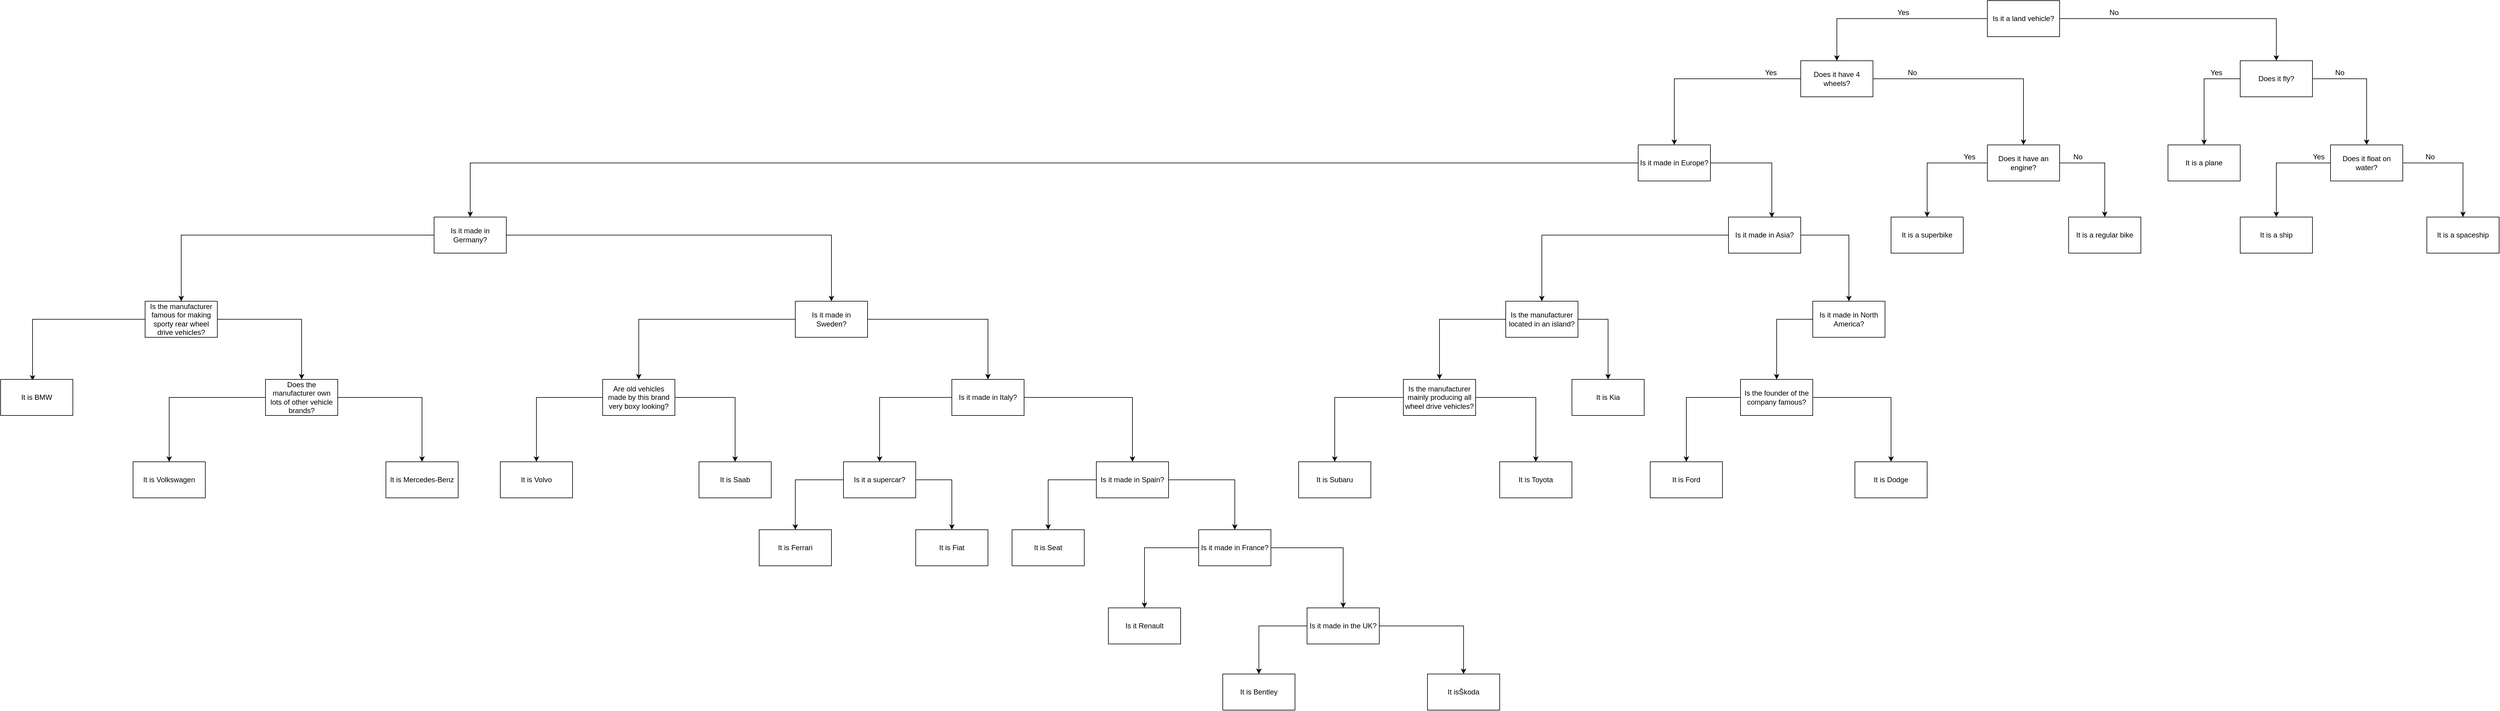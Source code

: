 <mxfile version="14.3.0" type="github">
  <diagram id="v0tCK7hvLTf_ZGROnLf3" name="Page-1">
    <mxGraphModel dx="10380" dy="3743" grid="1" gridSize="10" guides="1" tooltips="1" connect="1" arrows="1" fold="1" page="1" pageScale="1" pageWidth="1169" pageHeight="1654" math="0" shadow="0">
      <root>
        <mxCell id="0" />
        <mxCell id="1" parent="0" />
        <mxCell id="d1zsz3syYBLmQ0Gh38gO-14" style="edgeStyle=orthogonalEdgeStyle;rounded=0;orthogonalLoop=1;jettySize=auto;html=1;exitX=0;exitY=0.5;exitDx=0;exitDy=0;" edge="1" parent="1" source="d1zsz3syYBLmQ0Gh38gO-1" target="d1zsz3syYBLmQ0Gh38gO-4">
          <mxGeometry relative="1" as="geometry">
            <Array as="points">
              <mxPoint x="250" y="90" />
            </Array>
          </mxGeometry>
        </mxCell>
        <mxCell id="d1zsz3syYBLmQ0Gh38gO-15" style="edgeStyle=orthogonalEdgeStyle;rounded=0;orthogonalLoop=1;jettySize=auto;html=1;entryX=0.5;entryY=0;entryDx=0;entryDy=0;" edge="1" parent="1" source="d1zsz3syYBLmQ0Gh38gO-1" target="d1zsz3syYBLmQ0Gh38gO-5">
          <mxGeometry relative="1" as="geometry" />
        </mxCell>
        <mxCell id="d1zsz3syYBLmQ0Gh38gO-1" value="Is it a land vehicle?" style="rounded=0;whiteSpace=wrap;html=1;" vertex="1" parent="1">
          <mxGeometry x="500" y="60" width="120" height="60" as="geometry" />
        </mxCell>
        <mxCell id="d1zsz3syYBLmQ0Gh38gO-3" value="&lt;div&gt;Is it a car?&lt;/div&gt;" style="rounded=0;whiteSpace=wrap;html=1;" vertex="1" parent="1">
          <mxGeometry x="190" y="160" width="120" height="60" as="geometry" />
        </mxCell>
        <mxCell id="d1zsz3syYBLmQ0Gh38gO-27" style="edgeStyle=orthogonalEdgeStyle;rounded=0;orthogonalLoop=1;jettySize=auto;html=1;" edge="1" parent="1" source="d1zsz3syYBLmQ0Gh38gO-4" target="d1zsz3syYBLmQ0Gh38gO-26">
          <mxGeometry relative="1" as="geometry" />
        </mxCell>
        <mxCell id="d1zsz3syYBLmQ0Gh38gO-36" style="edgeStyle=orthogonalEdgeStyle;rounded=0;orthogonalLoop=1;jettySize=auto;html=1;" edge="1" parent="1" source="d1zsz3syYBLmQ0Gh38gO-4" target="d1zsz3syYBLmQ0Gh38gO-32">
          <mxGeometry relative="1" as="geometry" />
        </mxCell>
        <mxCell id="d1zsz3syYBLmQ0Gh38gO-4" value="&lt;div&gt;Does it have 4 wheels?&lt;/div&gt;" style="rounded=0;whiteSpace=wrap;html=1;" vertex="1" parent="1">
          <mxGeometry x="190" y="160" width="120" height="60" as="geometry" />
        </mxCell>
        <mxCell id="d1zsz3syYBLmQ0Gh38gO-16" style="edgeStyle=orthogonalEdgeStyle;rounded=0;orthogonalLoop=1;jettySize=auto;html=1;entryX=0.5;entryY=0;entryDx=0;entryDy=0;" edge="1" parent="1" source="d1zsz3syYBLmQ0Gh38gO-5" target="d1zsz3syYBLmQ0Gh38gO-6">
          <mxGeometry relative="1" as="geometry">
            <Array as="points">
              <mxPoint x="860" y="190" />
            </Array>
          </mxGeometry>
        </mxCell>
        <mxCell id="d1zsz3syYBLmQ0Gh38gO-17" style="edgeStyle=orthogonalEdgeStyle;rounded=0;orthogonalLoop=1;jettySize=auto;html=1;" edge="1" parent="1" source="d1zsz3syYBLmQ0Gh38gO-5" target="d1zsz3syYBLmQ0Gh38gO-7">
          <mxGeometry relative="1" as="geometry" />
        </mxCell>
        <mxCell id="d1zsz3syYBLmQ0Gh38gO-5" value="&lt;div&gt;Does it fly?&lt;br&gt;&lt;/div&gt;" style="rounded=0;whiteSpace=wrap;html=1;" vertex="1" parent="1">
          <mxGeometry x="920" y="160" width="120" height="60" as="geometry" />
        </mxCell>
        <mxCell id="d1zsz3syYBLmQ0Gh38gO-6" value="&lt;div&gt;It is a plane&lt;/div&gt;" style="rounded=0;whiteSpace=wrap;html=1;" vertex="1" parent="1">
          <mxGeometry x="800" y="300" width="120" height="60" as="geometry" />
        </mxCell>
        <mxCell id="d1zsz3syYBLmQ0Gh38gO-18" style="edgeStyle=orthogonalEdgeStyle;rounded=0;orthogonalLoop=1;jettySize=auto;html=1;entryX=0.5;entryY=0;entryDx=0;entryDy=0;" edge="1" parent="1" source="d1zsz3syYBLmQ0Gh38gO-7" target="d1zsz3syYBLmQ0Gh38gO-8">
          <mxGeometry relative="1" as="geometry">
            <Array as="points">
              <mxPoint x="980" y="330" />
            </Array>
          </mxGeometry>
        </mxCell>
        <mxCell id="d1zsz3syYBLmQ0Gh38gO-19" style="edgeStyle=orthogonalEdgeStyle;rounded=0;orthogonalLoop=1;jettySize=auto;html=1;entryX=0.5;entryY=0;entryDx=0;entryDy=0;" edge="1" parent="1" source="d1zsz3syYBLmQ0Gh38gO-7" target="d1zsz3syYBLmQ0Gh38gO-9">
          <mxGeometry relative="1" as="geometry" />
        </mxCell>
        <mxCell id="d1zsz3syYBLmQ0Gh38gO-7" value="&lt;div&gt;Does it float on water?&lt;/div&gt;" style="rounded=0;whiteSpace=wrap;html=1;" vertex="1" parent="1">
          <mxGeometry x="1070" y="300" width="120" height="60" as="geometry" />
        </mxCell>
        <mxCell id="d1zsz3syYBLmQ0Gh38gO-8" value="It is a ship" style="rounded=0;whiteSpace=wrap;html=1;" vertex="1" parent="1">
          <mxGeometry x="920" y="420" width="120" height="60" as="geometry" />
        </mxCell>
        <mxCell id="d1zsz3syYBLmQ0Gh38gO-9" value="It is a spaceship" style="rounded=0;whiteSpace=wrap;html=1;" vertex="1" parent="1">
          <mxGeometry x="1230" y="420" width="120" height="60" as="geometry" />
        </mxCell>
        <mxCell id="d1zsz3syYBLmQ0Gh38gO-20" value="Yes" style="text;html=1;align=center;verticalAlign=middle;resizable=0;points=[];autosize=1;" vertex="1" parent="1">
          <mxGeometry x="340" y="70" width="40" height="20" as="geometry" />
        </mxCell>
        <mxCell id="d1zsz3syYBLmQ0Gh38gO-21" value="Yes" style="text;html=1;align=center;verticalAlign=middle;resizable=0;points=[];autosize=1;" vertex="1" parent="1">
          <mxGeometry x="860" y="170" width="40" height="20" as="geometry" />
        </mxCell>
        <mxCell id="d1zsz3syYBLmQ0Gh38gO-22" value="Yes" style="text;html=1;align=center;verticalAlign=middle;resizable=0;points=[];autosize=1;" vertex="1" parent="1">
          <mxGeometry x="1030" y="310" width="40" height="20" as="geometry" />
        </mxCell>
        <mxCell id="d1zsz3syYBLmQ0Gh38gO-23" value="No" style="text;html=1;align=center;verticalAlign=middle;resizable=0;points=[];autosize=1;" vertex="1" parent="1">
          <mxGeometry x="695" y="70" width="30" height="20" as="geometry" />
        </mxCell>
        <mxCell id="d1zsz3syYBLmQ0Gh38gO-24" value="No" style="text;html=1;align=center;verticalAlign=middle;resizable=0;points=[];autosize=1;" vertex="1" parent="1">
          <mxGeometry x="1070" y="170" width="30" height="20" as="geometry" />
        </mxCell>
        <mxCell id="d1zsz3syYBLmQ0Gh38gO-25" value="No" style="text;html=1;align=center;verticalAlign=middle;resizable=0;points=[];autosize=1;" vertex="1" parent="1">
          <mxGeometry x="1220" y="310" width="30" height="20" as="geometry" />
        </mxCell>
        <mxCell id="d1zsz3syYBLmQ0Gh38gO-30" style="edgeStyle=orthogonalEdgeStyle;rounded=0;orthogonalLoop=1;jettySize=auto;html=1;entryX=0.5;entryY=0;entryDx=0;entryDy=0;" edge="1" parent="1" source="d1zsz3syYBLmQ0Gh38gO-26" target="d1zsz3syYBLmQ0Gh38gO-28">
          <mxGeometry relative="1" as="geometry" />
        </mxCell>
        <mxCell id="d1zsz3syYBLmQ0Gh38gO-31" style="edgeStyle=orthogonalEdgeStyle;rounded=0;orthogonalLoop=1;jettySize=auto;html=1;" edge="1" parent="1" source="d1zsz3syYBLmQ0Gh38gO-26" target="d1zsz3syYBLmQ0Gh38gO-29">
          <mxGeometry relative="1" as="geometry" />
        </mxCell>
        <mxCell id="d1zsz3syYBLmQ0Gh38gO-26" value="Does it have an engine?" style="rounded=0;whiteSpace=wrap;html=1;" vertex="1" parent="1">
          <mxGeometry x="500" y="300" width="120" height="60" as="geometry" />
        </mxCell>
        <mxCell id="d1zsz3syYBLmQ0Gh38gO-28" value="&lt;div&gt;It is a superbike&lt;br&gt;&lt;/div&gt;" style="rounded=0;whiteSpace=wrap;html=1;" vertex="1" parent="1">
          <mxGeometry x="340" y="420" width="120" height="60" as="geometry" />
        </mxCell>
        <mxCell id="d1zsz3syYBLmQ0Gh38gO-29" value="It is a regular bike" style="rounded=0;whiteSpace=wrap;html=1;" vertex="1" parent="1">
          <mxGeometry x="635" y="420" width="120" height="60" as="geometry" />
        </mxCell>
        <mxCell id="d1zsz3syYBLmQ0Gh38gO-40" style="edgeStyle=orthogonalEdgeStyle;rounded=0;orthogonalLoop=1;jettySize=auto;html=1;entryX=0.6;entryY=0.017;entryDx=0;entryDy=0;entryPerimeter=0;" edge="1" parent="1" source="d1zsz3syYBLmQ0Gh38gO-32" target="d1zsz3syYBLmQ0Gh38gO-39">
          <mxGeometry relative="1" as="geometry">
            <Array as="points">
              <mxPoint x="142" y="330" />
            </Array>
          </mxGeometry>
        </mxCell>
        <mxCell id="d1zsz3syYBLmQ0Gh38gO-41" style="edgeStyle=orthogonalEdgeStyle;rounded=0;orthogonalLoop=1;jettySize=auto;html=1;entryX=0.5;entryY=0;entryDx=0;entryDy=0;" edge="1" parent="1" source="d1zsz3syYBLmQ0Gh38gO-32" target="d1zsz3syYBLmQ0Gh38gO-38">
          <mxGeometry relative="1" as="geometry" />
        </mxCell>
        <mxCell id="d1zsz3syYBLmQ0Gh38gO-32" value="Is it made in Europe?" style="rounded=0;whiteSpace=wrap;html=1;" vertex="1" parent="1">
          <mxGeometry x="-80" y="300" width="120" height="60" as="geometry" />
        </mxCell>
        <mxCell id="d1zsz3syYBLmQ0Gh38gO-33" value="No" style="text;html=1;align=center;verticalAlign=middle;resizable=0;points=[];autosize=1;" vertex="1" parent="1">
          <mxGeometry x="360" y="170" width="30" height="20" as="geometry" />
        </mxCell>
        <mxCell id="d1zsz3syYBLmQ0Gh38gO-34" value="No" style="text;html=1;align=center;verticalAlign=middle;resizable=0;points=[];autosize=1;" vertex="1" parent="1">
          <mxGeometry x="635" y="310" width="30" height="20" as="geometry" />
        </mxCell>
        <mxCell id="d1zsz3syYBLmQ0Gh38gO-35" value="Yes" style="text;html=1;align=center;verticalAlign=middle;resizable=0;points=[];autosize=1;" vertex="1" parent="1">
          <mxGeometry x="450" y="310" width="40" height="20" as="geometry" />
        </mxCell>
        <mxCell id="d1zsz3syYBLmQ0Gh38gO-37" value="Yes" style="text;html=1;align=center;verticalAlign=middle;resizable=0;points=[];autosize=1;" vertex="1" parent="1">
          <mxGeometry x="120" y="170" width="40" height="20" as="geometry" />
        </mxCell>
        <mxCell id="d1zsz3syYBLmQ0Gh38gO-63" style="edgeStyle=orthogonalEdgeStyle;rounded=0;orthogonalLoop=1;jettySize=auto;html=1;entryX=0.5;entryY=0;entryDx=0;entryDy=0;" edge="1" parent="1" source="d1zsz3syYBLmQ0Gh38gO-38" target="d1zsz3syYBLmQ0Gh38gO-62">
          <mxGeometry relative="1" as="geometry" />
        </mxCell>
        <mxCell id="d1zsz3syYBLmQ0Gh38gO-74" style="edgeStyle=orthogonalEdgeStyle;rounded=0;orthogonalLoop=1;jettySize=auto;html=1;" edge="1" parent="1" source="d1zsz3syYBLmQ0Gh38gO-38" target="d1zsz3syYBLmQ0Gh38gO-73">
          <mxGeometry relative="1" as="geometry" />
        </mxCell>
        <mxCell id="d1zsz3syYBLmQ0Gh38gO-38" value="Is it made in Germany?" style="rounded=0;whiteSpace=wrap;html=1;" vertex="1" parent="1">
          <mxGeometry x="-2080" y="420" width="120" height="60" as="geometry" />
        </mxCell>
        <mxCell id="d1zsz3syYBLmQ0Gh38gO-43" style="edgeStyle=orthogonalEdgeStyle;rounded=0;orthogonalLoop=1;jettySize=auto;html=1;" edge="1" parent="1" source="d1zsz3syYBLmQ0Gh38gO-39" target="d1zsz3syYBLmQ0Gh38gO-42">
          <mxGeometry relative="1" as="geometry" />
        </mxCell>
        <mxCell id="d1zsz3syYBLmQ0Gh38gO-45" style="edgeStyle=orthogonalEdgeStyle;rounded=0;orthogonalLoop=1;jettySize=auto;html=1;" edge="1" parent="1" source="d1zsz3syYBLmQ0Gh38gO-39" target="d1zsz3syYBLmQ0Gh38gO-44">
          <mxGeometry relative="1" as="geometry" />
        </mxCell>
        <mxCell id="d1zsz3syYBLmQ0Gh38gO-39" value="Is it made in Asia?" style="rounded=0;whiteSpace=wrap;html=1;" vertex="1" parent="1">
          <mxGeometry x="70" y="420" width="120" height="60" as="geometry" />
        </mxCell>
        <mxCell id="d1zsz3syYBLmQ0Gh38gO-48" style="edgeStyle=orthogonalEdgeStyle;rounded=0;orthogonalLoop=1;jettySize=auto;html=1;" edge="1" parent="1" source="d1zsz3syYBLmQ0Gh38gO-42" target="d1zsz3syYBLmQ0Gh38gO-46">
          <mxGeometry relative="1" as="geometry">
            <Array as="points">
              <mxPoint x="150" y="590" />
            </Array>
          </mxGeometry>
        </mxCell>
        <mxCell id="d1zsz3syYBLmQ0Gh38gO-42" value="Is it made in North America?" style="rounded=0;whiteSpace=wrap;html=1;" vertex="1" parent="1">
          <mxGeometry x="210" y="560" width="120" height="60" as="geometry" />
        </mxCell>
        <mxCell id="d1zsz3syYBLmQ0Gh38gO-53" style="edgeStyle=orthogonalEdgeStyle;rounded=0;orthogonalLoop=1;jettySize=auto;html=1;entryX=0.5;entryY=0;entryDx=0;entryDy=0;" edge="1" parent="1" source="d1zsz3syYBLmQ0Gh38gO-44" target="d1zsz3syYBLmQ0Gh38gO-52">
          <mxGeometry relative="1" as="geometry">
            <Array as="points">
              <mxPoint x="-130" y="590" />
            </Array>
          </mxGeometry>
        </mxCell>
        <mxCell id="d1zsz3syYBLmQ0Gh38gO-55" style="edgeStyle=orthogonalEdgeStyle;rounded=0;orthogonalLoop=1;jettySize=auto;html=1;" edge="1" parent="1" source="d1zsz3syYBLmQ0Gh38gO-44" target="d1zsz3syYBLmQ0Gh38gO-54">
          <mxGeometry relative="1" as="geometry" />
        </mxCell>
        <mxCell id="d1zsz3syYBLmQ0Gh38gO-44" value="Is the manufacturer located in an island?" style="rounded=0;whiteSpace=wrap;html=1;" vertex="1" parent="1">
          <mxGeometry x="-300" y="560" width="120" height="60" as="geometry" />
        </mxCell>
        <mxCell id="d1zsz3syYBLmQ0Gh38gO-49" style="edgeStyle=orthogonalEdgeStyle;rounded=0;orthogonalLoop=1;jettySize=auto;html=1;entryX=0.5;entryY=0;entryDx=0;entryDy=0;" edge="1" parent="1" source="d1zsz3syYBLmQ0Gh38gO-46" target="d1zsz3syYBLmQ0Gh38gO-47">
          <mxGeometry relative="1" as="geometry" />
        </mxCell>
        <mxCell id="d1zsz3syYBLmQ0Gh38gO-51" style="edgeStyle=orthogonalEdgeStyle;rounded=0;orthogonalLoop=1;jettySize=auto;html=1;entryX=0.5;entryY=0;entryDx=0;entryDy=0;" edge="1" parent="1" source="d1zsz3syYBLmQ0Gh38gO-46" target="d1zsz3syYBLmQ0Gh38gO-50">
          <mxGeometry relative="1" as="geometry" />
        </mxCell>
        <mxCell id="d1zsz3syYBLmQ0Gh38gO-46" value="Is the founder of the company famous?" style="rounded=0;whiteSpace=wrap;html=1;" vertex="1" parent="1">
          <mxGeometry x="90" y="690" width="120" height="60" as="geometry" />
        </mxCell>
        <mxCell id="d1zsz3syYBLmQ0Gh38gO-47" value="It is Ford" style="rounded=0;whiteSpace=wrap;html=1;" vertex="1" parent="1">
          <mxGeometry x="-60" y="827" width="120" height="60" as="geometry" />
        </mxCell>
        <mxCell id="d1zsz3syYBLmQ0Gh38gO-50" value="It is Dodge" style="rounded=0;whiteSpace=wrap;html=1;" vertex="1" parent="1">
          <mxGeometry x="280" y="827" width="120" height="60" as="geometry" />
        </mxCell>
        <mxCell id="d1zsz3syYBLmQ0Gh38gO-52" value="It is Kia" style="rounded=0;whiteSpace=wrap;html=1;" vertex="1" parent="1">
          <mxGeometry x="-190" y="690" width="120" height="60" as="geometry" />
        </mxCell>
        <mxCell id="d1zsz3syYBLmQ0Gh38gO-59" style="edgeStyle=orthogonalEdgeStyle;rounded=0;orthogonalLoop=1;jettySize=auto;html=1;" edge="1" parent="1" source="d1zsz3syYBLmQ0Gh38gO-54" target="d1zsz3syYBLmQ0Gh38gO-58">
          <mxGeometry relative="1" as="geometry" />
        </mxCell>
        <mxCell id="d1zsz3syYBLmQ0Gh38gO-60" style="edgeStyle=orthogonalEdgeStyle;rounded=0;orthogonalLoop=1;jettySize=auto;html=1;" edge="1" parent="1" source="d1zsz3syYBLmQ0Gh38gO-54" target="d1zsz3syYBLmQ0Gh38gO-57">
          <mxGeometry relative="1" as="geometry" />
        </mxCell>
        <mxCell id="d1zsz3syYBLmQ0Gh38gO-54" value="Is the manufacturer mainly producing all wheel drive vehicles?" style="rounded=0;whiteSpace=wrap;html=1;" vertex="1" parent="1">
          <mxGeometry x="-470" y="690" width="120" height="60" as="geometry" />
        </mxCell>
        <mxCell id="d1zsz3syYBLmQ0Gh38gO-57" value="&lt;div&gt;It is Subaru&lt;/div&gt;" style="rounded=0;whiteSpace=wrap;html=1;" vertex="1" parent="1">
          <mxGeometry x="-644" y="827" width="120" height="60" as="geometry" />
        </mxCell>
        <mxCell id="d1zsz3syYBLmQ0Gh38gO-58" value="It is Toyota" style="rounded=0;whiteSpace=wrap;html=1;" vertex="1" parent="1">
          <mxGeometry x="-310" y="827" width="120" height="60" as="geometry" />
        </mxCell>
        <mxCell id="d1zsz3syYBLmQ0Gh38gO-65" style="edgeStyle=orthogonalEdgeStyle;rounded=0;orthogonalLoop=1;jettySize=auto;html=1;entryX=0.442;entryY=0.033;entryDx=0;entryDy=0;entryPerimeter=0;" edge="1" parent="1" source="d1zsz3syYBLmQ0Gh38gO-62" target="d1zsz3syYBLmQ0Gh38gO-64">
          <mxGeometry relative="1" as="geometry" />
        </mxCell>
        <mxCell id="d1zsz3syYBLmQ0Gh38gO-68" style="edgeStyle=orthogonalEdgeStyle;rounded=0;orthogonalLoop=1;jettySize=auto;html=1;" edge="1" parent="1" source="d1zsz3syYBLmQ0Gh38gO-62" target="d1zsz3syYBLmQ0Gh38gO-66">
          <mxGeometry relative="1" as="geometry" />
        </mxCell>
        <mxCell id="d1zsz3syYBLmQ0Gh38gO-62" value="&lt;div&gt;Is the manufacturer famous for making sporty rear wheel drive vehicles?&lt;/div&gt;" style="rounded=0;whiteSpace=wrap;html=1;" vertex="1" parent="1">
          <mxGeometry x="-2560" y="560" width="120" height="60" as="geometry" />
        </mxCell>
        <mxCell id="d1zsz3syYBLmQ0Gh38gO-64" value="It is BMW" style="rounded=0;whiteSpace=wrap;html=1;" vertex="1" parent="1">
          <mxGeometry x="-2800" y="690" width="120" height="60" as="geometry" />
        </mxCell>
        <mxCell id="d1zsz3syYBLmQ0Gh38gO-71" style="edgeStyle=orthogonalEdgeStyle;rounded=0;orthogonalLoop=1;jettySize=auto;html=1;" edge="1" parent="1" source="d1zsz3syYBLmQ0Gh38gO-66" target="d1zsz3syYBLmQ0Gh38gO-69">
          <mxGeometry relative="1" as="geometry" />
        </mxCell>
        <mxCell id="d1zsz3syYBLmQ0Gh38gO-72" style="edgeStyle=orthogonalEdgeStyle;rounded=0;orthogonalLoop=1;jettySize=auto;html=1;" edge="1" parent="1" source="d1zsz3syYBLmQ0Gh38gO-66" target="d1zsz3syYBLmQ0Gh38gO-70">
          <mxGeometry relative="1" as="geometry" />
        </mxCell>
        <mxCell id="d1zsz3syYBLmQ0Gh38gO-66" value="Does the manufacturer own lots of other vehicle brands?" style="rounded=0;whiteSpace=wrap;html=1;" vertex="1" parent="1">
          <mxGeometry x="-2360" y="690" width="120" height="60" as="geometry" />
        </mxCell>
        <mxCell id="d1zsz3syYBLmQ0Gh38gO-69" value="It is Volkswagen" style="rounded=0;whiteSpace=wrap;html=1;" vertex="1" parent="1">
          <mxGeometry x="-2580" y="827" width="120" height="60" as="geometry" />
        </mxCell>
        <mxCell id="d1zsz3syYBLmQ0Gh38gO-70" value="It is Mercedes-Benz" style="rounded=0;whiteSpace=wrap;html=1;" vertex="1" parent="1">
          <mxGeometry x="-2160" y="827" width="120" height="60" as="geometry" />
        </mxCell>
        <mxCell id="d1zsz3syYBLmQ0Gh38gO-76" style="edgeStyle=orthogonalEdgeStyle;rounded=0;orthogonalLoop=1;jettySize=auto;html=1;" edge="1" parent="1" source="d1zsz3syYBLmQ0Gh38gO-73" target="d1zsz3syYBLmQ0Gh38gO-75">
          <mxGeometry relative="1" as="geometry" />
        </mxCell>
        <mxCell id="d1zsz3syYBLmQ0Gh38gO-82" style="edgeStyle=orthogonalEdgeStyle;rounded=0;orthogonalLoop=1;jettySize=auto;html=1;" edge="1" parent="1" source="d1zsz3syYBLmQ0Gh38gO-73" target="d1zsz3syYBLmQ0Gh38gO-81">
          <mxGeometry relative="1" as="geometry" />
        </mxCell>
        <mxCell id="d1zsz3syYBLmQ0Gh38gO-73" value="Is it made in Sweden?" style="rounded=0;whiteSpace=wrap;html=1;" vertex="1" parent="1">
          <mxGeometry x="-1480" y="560" width="120" height="60" as="geometry" />
        </mxCell>
        <mxCell id="d1zsz3syYBLmQ0Gh38gO-78" style="edgeStyle=orthogonalEdgeStyle;rounded=0;orthogonalLoop=1;jettySize=auto;html=1;" edge="1" parent="1" source="d1zsz3syYBLmQ0Gh38gO-75" target="d1zsz3syYBLmQ0Gh38gO-77">
          <mxGeometry relative="1" as="geometry" />
        </mxCell>
        <mxCell id="d1zsz3syYBLmQ0Gh38gO-80" style="edgeStyle=orthogonalEdgeStyle;rounded=0;orthogonalLoop=1;jettySize=auto;html=1;" edge="1" parent="1" source="d1zsz3syYBLmQ0Gh38gO-75" target="d1zsz3syYBLmQ0Gh38gO-79">
          <mxGeometry relative="1" as="geometry" />
        </mxCell>
        <mxCell id="d1zsz3syYBLmQ0Gh38gO-75" value="Are old vehicles made by this brand very boxy looking?" style="rounded=0;whiteSpace=wrap;html=1;" vertex="1" parent="1">
          <mxGeometry x="-1800" y="690" width="120" height="60" as="geometry" />
        </mxCell>
        <mxCell id="d1zsz3syYBLmQ0Gh38gO-77" value="It is Volvo" style="rounded=0;whiteSpace=wrap;html=1;" vertex="1" parent="1">
          <mxGeometry x="-1970" y="827" width="120" height="60" as="geometry" />
        </mxCell>
        <mxCell id="d1zsz3syYBLmQ0Gh38gO-79" value="It is Saab" style="rounded=0;whiteSpace=wrap;html=1;" vertex="1" parent="1">
          <mxGeometry x="-1640" y="827" width="120" height="60" as="geometry" />
        </mxCell>
        <mxCell id="d1zsz3syYBLmQ0Gh38gO-84" style="edgeStyle=orthogonalEdgeStyle;rounded=0;orthogonalLoop=1;jettySize=auto;html=1;entryX=0.5;entryY=0;entryDx=0;entryDy=0;" edge="1" parent="1" source="d1zsz3syYBLmQ0Gh38gO-81" target="d1zsz3syYBLmQ0Gh38gO-83">
          <mxGeometry relative="1" as="geometry" />
        </mxCell>
        <mxCell id="d1zsz3syYBLmQ0Gh38gO-87" style="edgeStyle=orthogonalEdgeStyle;rounded=0;orthogonalLoop=1;jettySize=auto;html=1;" edge="1" parent="1" source="d1zsz3syYBLmQ0Gh38gO-81" target="d1zsz3syYBLmQ0Gh38gO-86">
          <mxGeometry relative="1" as="geometry" />
        </mxCell>
        <mxCell id="d1zsz3syYBLmQ0Gh38gO-81" value="Is it made in Italy?" style="rounded=0;whiteSpace=wrap;html=1;" vertex="1" parent="1">
          <mxGeometry x="-1220" y="690" width="120" height="60" as="geometry" />
        </mxCell>
        <mxCell id="d1zsz3syYBLmQ0Gh38gO-93" style="edgeStyle=orthogonalEdgeStyle;rounded=0;orthogonalLoop=1;jettySize=auto;html=1;entryX=0.5;entryY=0;entryDx=0;entryDy=0;" edge="1" parent="1" source="d1zsz3syYBLmQ0Gh38gO-83" target="d1zsz3syYBLmQ0Gh38gO-92">
          <mxGeometry relative="1" as="geometry" />
        </mxCell>
        <mxCell id="d1zsz3syYBLmQ0Gh38gO-95" style="edgeStyle=orthogonalEdgeStyle;rounded=0;orthogonalLoop=1;jettySize=auto;html=1;entryX=0.5;entryY=0;entryDx=0;entryDy=0;" edge="1" parent="1" source="d1zsz3syYBLmQ0Gh38gO-83" target="d1zsz3syYBLmQ0Gh38gO-94">
          <mxGeometry relative="1" as="geometry">
            <Array as="points">
              <mxPoint x="-1220" y="857" />
            </Array>
          </mxGeometry>
        </mxCell>
        <mxCell id="d1zsz3syYBLmQ0Gh38gO-83" value="Is it a supercar?" style="rounded=0;whiteSpace=wrap;html=1;" vertex="1" parent="1">
          <mxGeometry x="-1400" y="827" width="120" height="60" as="geometry" />
        </mxCell>
        <mxCell id="d1zsz3syYBLmQ0Gh38gO-89" style="edgeStyle=orthogonalEdgeStyle;rounded=0;orthogonalLoop=1;jettySize=auto;html=1;" edge="1" parent="1" source="d1zsz3syYBLmQ0Gh38gO-86" target="d1zsz3syYBLmQ0Gh38gO-88">
          <mxGeometry relative="1" as="geometry" />
        </mxCell>
        <mxCell id="d1zsz3syYBLmQ0Gh38gO-91" style="edgeStyle=orthogonalEdgeStyle;rounded=0;orthogonalLoop=1;jettySize=auto;html=1;" edge="1" parent="1" source="d1zsz3syYBLmQ0Gh38gO-86" target="d1zsz3syYBLmQ0Gh38gO-90">
          <mxGeometry relative="1" as="geometry" />
        </mxCell>
        <mxCell id="d1zsz3syYBLmQ0Gh38gO-86" value="Is it made in Spain?" style="rounded=0;whiteSpace=wrap;html=1;" vertex="1" parent="1">
          <mxGeometry x="-980" y="827" width="120" height="60" as="geometry" />
        </mxCell>
        <mxCell id="d1zsz3syYBLmQ0Gh38gO-88" value="It is Seat" style="rounded=0;whiteSpace=wrap;html=1;" vertex="1" parent="1">
          <mxGeometry x="-1120" y="940" width="120" height="60" as="geometry" />
        </mxCell>
        <mxCell id="d1zsz3syYBLmQ0Gh38gO-97" style="edgeStyle=orthogonalEdgeStyle;rounded=0;orthogonalLoop=1;jettySize=auto;html=1;entryX=0.5;entryY=0;entryDx=0;entryDy=0;" edge="1" parent="1" source="d1zsz3syYBLmQ0Gh38gO-90" target="d1zsz3syYBLmQ0Gh38gO-96">
          <mxGeometry relative="1" as="geometry" />
        </mxCell>
        <mxCell id="d1zsz3syYBLmQ0Gh38gO-99" style="edgeStyle=orthogonalEdgeStyle;rounded=0;orthogonalLoop=1;jettySize=auto;html=1;entryX=0.5;entryY=0;entryDx=0;entryDy=0;" edge="1" parent="1" source="d1zsz3syYBLmQ0Gh38gO-90" target="d1zsz3syYBLmQ0Gh38gO-98">
          <mxGeometry relative="1" as="geometry" />
        </mxCell>
        <mxCell id="d1zsz3syYBLmQ0Gh38gO-90" value="Is it made in France?" style="rounded=0;whiteSpace=wrap;html=1;" vertex="1" parent="1">
          <mxGeometry x="-810" y="940" width="120" height="60" as="geometry" />
        </mxCell>
        <mxCell id="d1zsz3syYBLmQ0Gh38gO-92" value="It is Ferrari" style="rounded=0;whiteSpace=wrap;html=1;" vertex="1" parent="1">
          <mxGeometry x="-1540" y="940" width="120" height="60" as="geometry" />
        </mxCell>
        <mxCell id="d1zsz3syYBLmQ0Gh38gO-94" value="It is Fiat" style="rounded=0;whiteSpace=wrap;html=1;" vertex="1" parent="1">
          <mxGeometry x="-1280" y="940" width="120" height="60" as="geometry" />
        </mxCell>
        <mxCell id="d1zsz3syYBLmQ0Gh38gO-96" value="Is it Renault" style="rounded=0;whiteSpace=wrap;html=1;" vertex="1" parent="1">
          <mxGeometry x="-960" y="1070" width="120" height="60" as="geometry" />
        </mxCell>
        <mxCell id="d1zsz3syYBLmQ0Gh38gO-101" style="edgeStyle=orthogonalEdgeStyle;rounded=0;orthogonalLoop=1;jettySize=auto;html=1;entryX=0.5;entryY=0;entryDx=0;entryDy=0;" edge="1" parent="1" source="d1zsz3syYBLmQ0Gh38gO-98" target="d1zsz3syYBLmQ0Gh38gO-100">
          <mxGeometry relative="1" as="geometry" />
        </mxCell>
        <mxCell id="d1zsz3syYBLmQ0Gh38gO-103" style="edgeStyle=orthogonalEdgeStyle;rounded=0;orthogonalLoop=1;jettySize=auto;html=1;" edge="1" parent="1" source="d1zsz3syYBLmQ0Gh38gO-98" target="d1zsz3syYBLmQ0Gh38gO-102">
          <mxGeometry relative="1" as="geometry" />
        </mxCell>
        <mxCell id="d1zsz3syYBLmQ0Gh38gO-98" value="Is it made in the UK?" style="rounded=0;whiteSpace=wrap;html=1;" vertex="1" parent="1">
          <mxGeometry x="-630" y="1070" width="120" height="60" as="geometry" />
        </mxCell>
        <mxCell id="d1zsz3syYBLmQ0Gh38gO-100" value="It is Bentley" style="rounded=0;whiteSpace=wrap;html=1;" vertex="1" parent="1">
          <mxGeometry x="-770" y="1180" width="120" height="60" as="geometry" />
        </mxCell>
        <mxCell id="d1zsz3syYBLmQ0Gh38gO-102" value="&lt;div&gt;It isŠkoda&lt;/div&gt;" style="rounded=0;whiteSpace=wrap;html=1;" vertex="1" parent="1">
          <mxGeometry x="-430" y="1180" width="120" height="60" as="geometry" />
        </mxCell>
      </root>
    </mxGraphModel>
  </diagram>
</mxfile>
